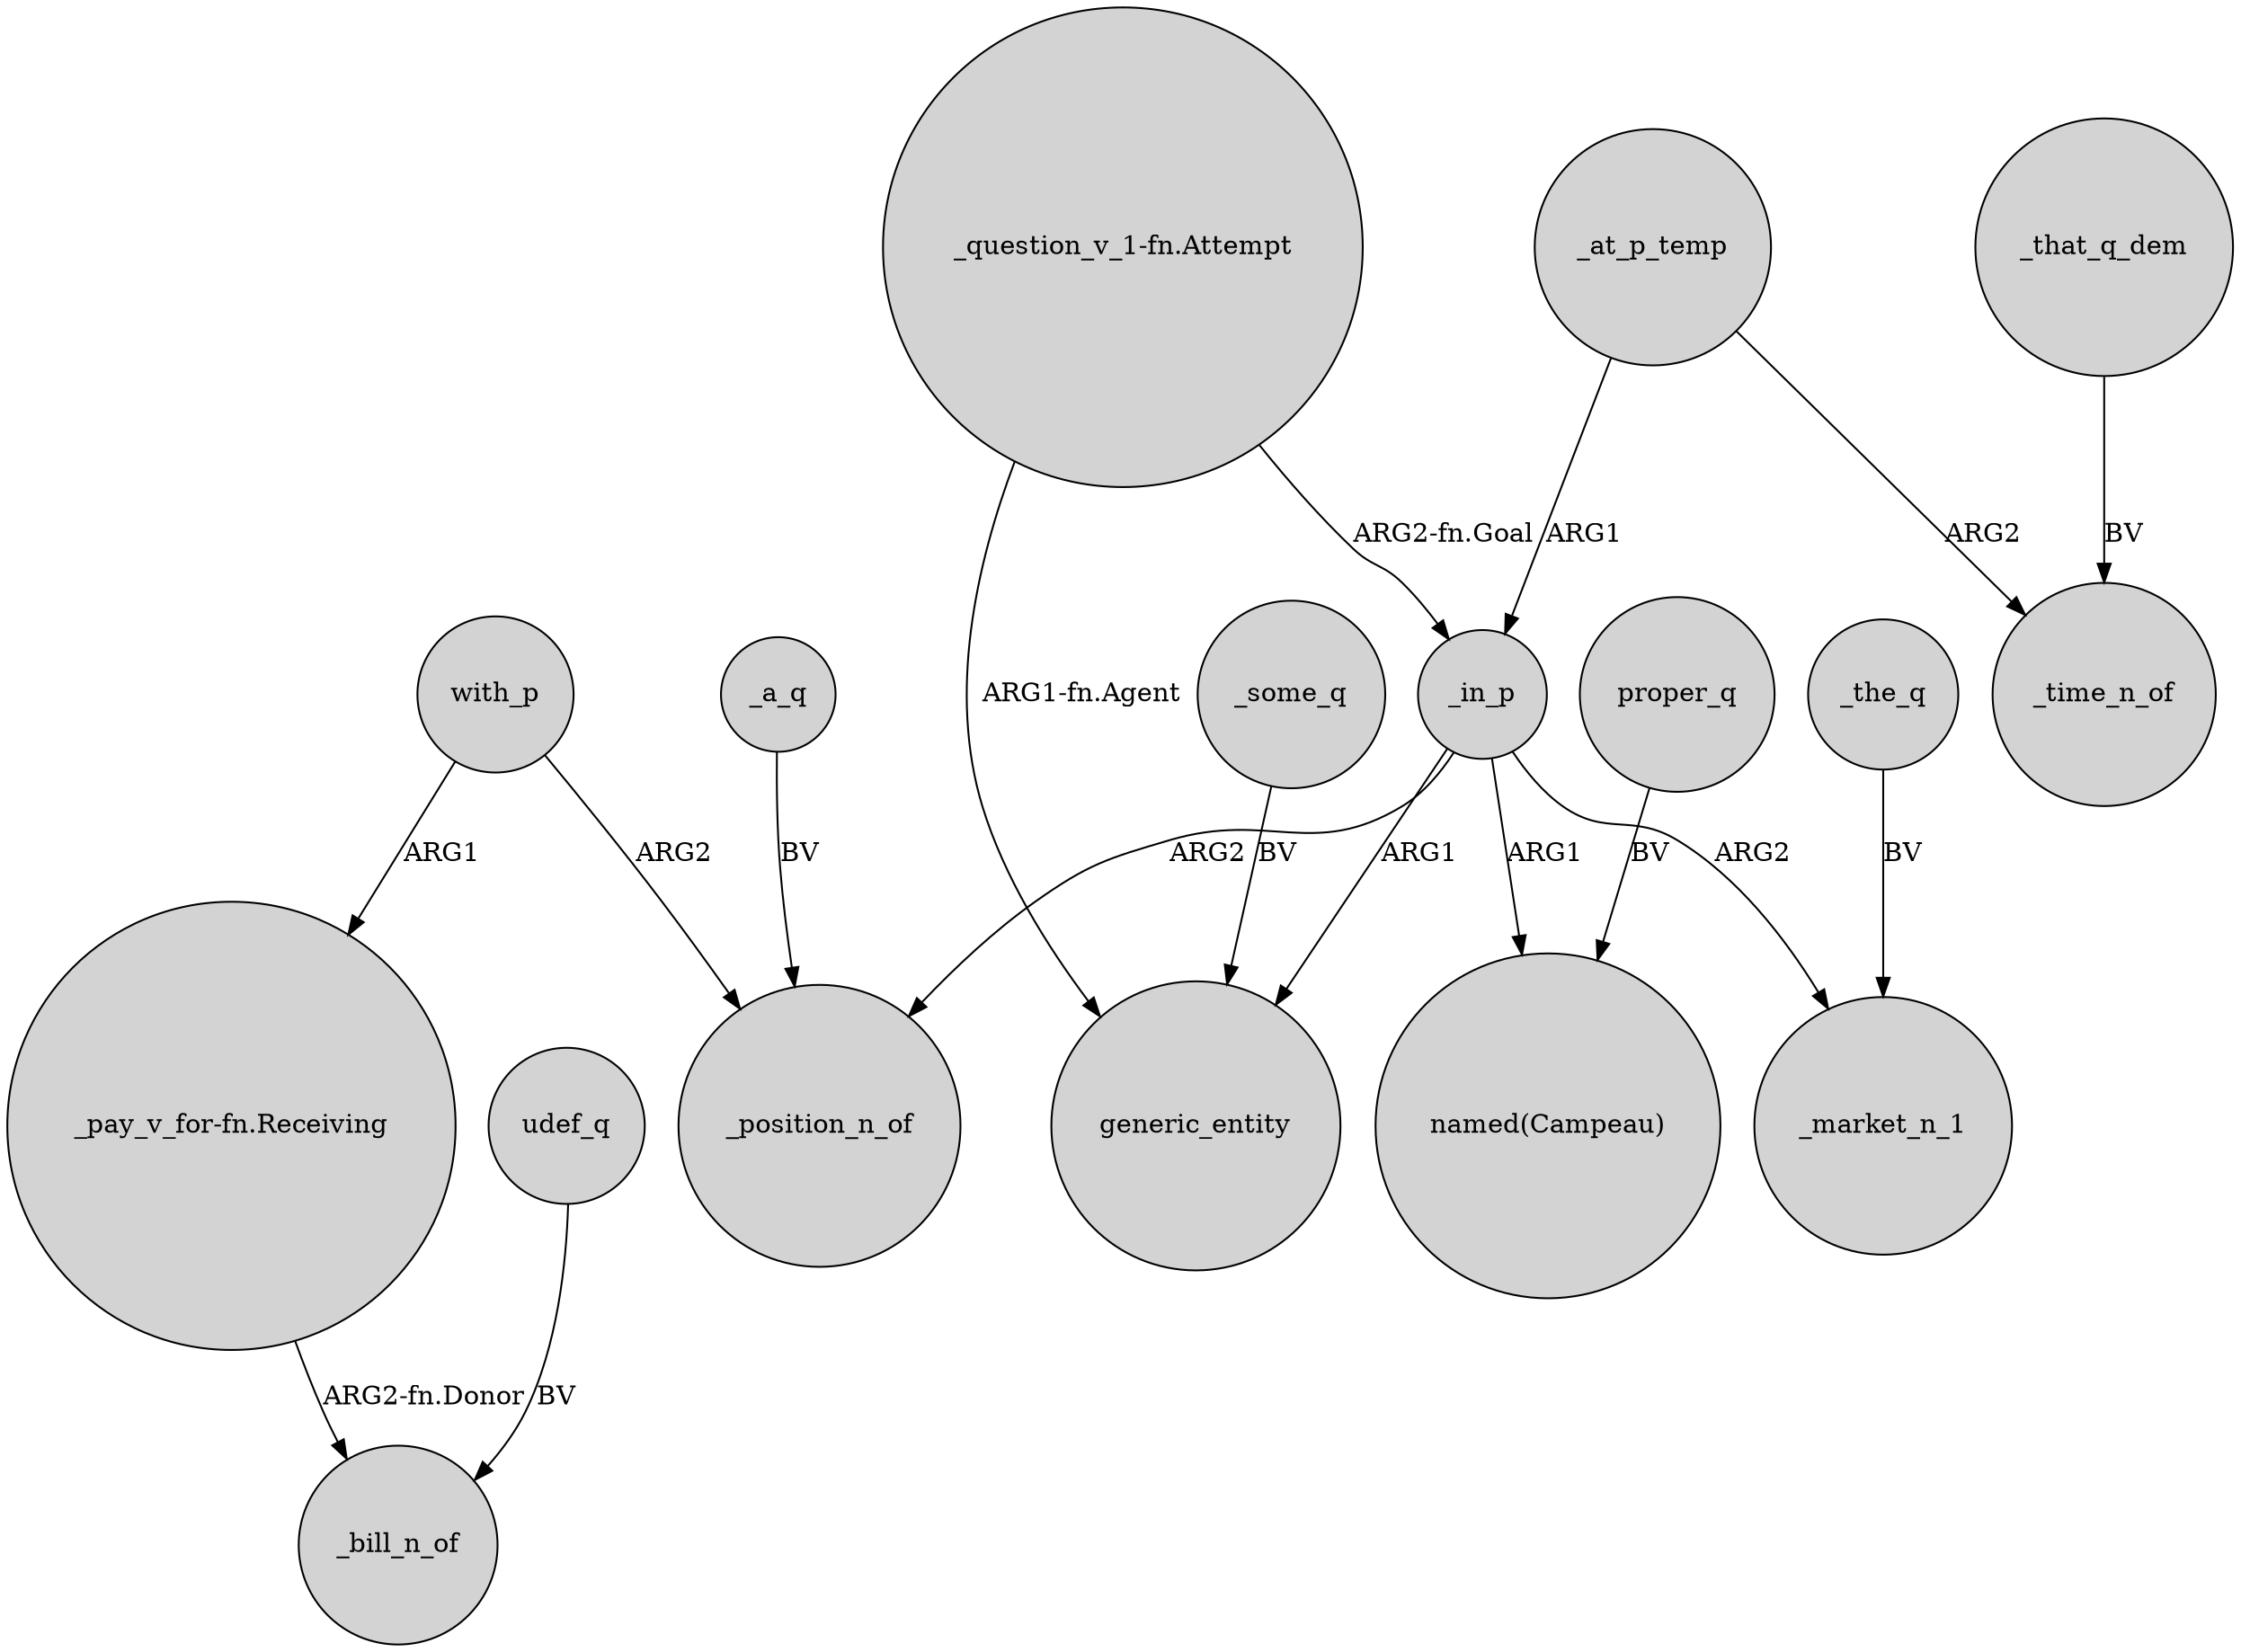 digraph {
	node [shape=circle style=filled]
	"_pay_v_for-fn.Receiving" -> _bill_n_of [label="ARG2-fn.Donor"]
	"_question_v_1-fn.Attempt" -> generic_entity [label="ARG1-fn.Agent"]
	_at_p_temp -> _time_n_of [label=ARG2]
	proper_q -> "named(Campeau)" [label=BV]
	with_p -> _position_n_of [label=ARG2]
	"_question_v_1-fn.Attempt" -> _in_p [label="ARG2-fn.Goal"]
	_in_p -> generic_entity [label=ARG1]
	_the_q -> _market_n_1 [label=BV]
	_in_p -> "named(Campeau)" [label=ARG1]
	_that_q_dem -> _time_n_of [label=BV]
	_some_q -> generic_entity [label=BV]
	_at_p_temp -> _in_p [label=ARG1]
	with_p -> "_pay_v_for-fn.Receiving" [label=ARG1]
	_in_p -> _position_n_of [label=ARG2]
	udef_q -> _bill_n_of [label=BV]
	_in_p -> _market_n_1 [label=ARG2]
	_a_q -> _position_n_of [label=BV]
}
